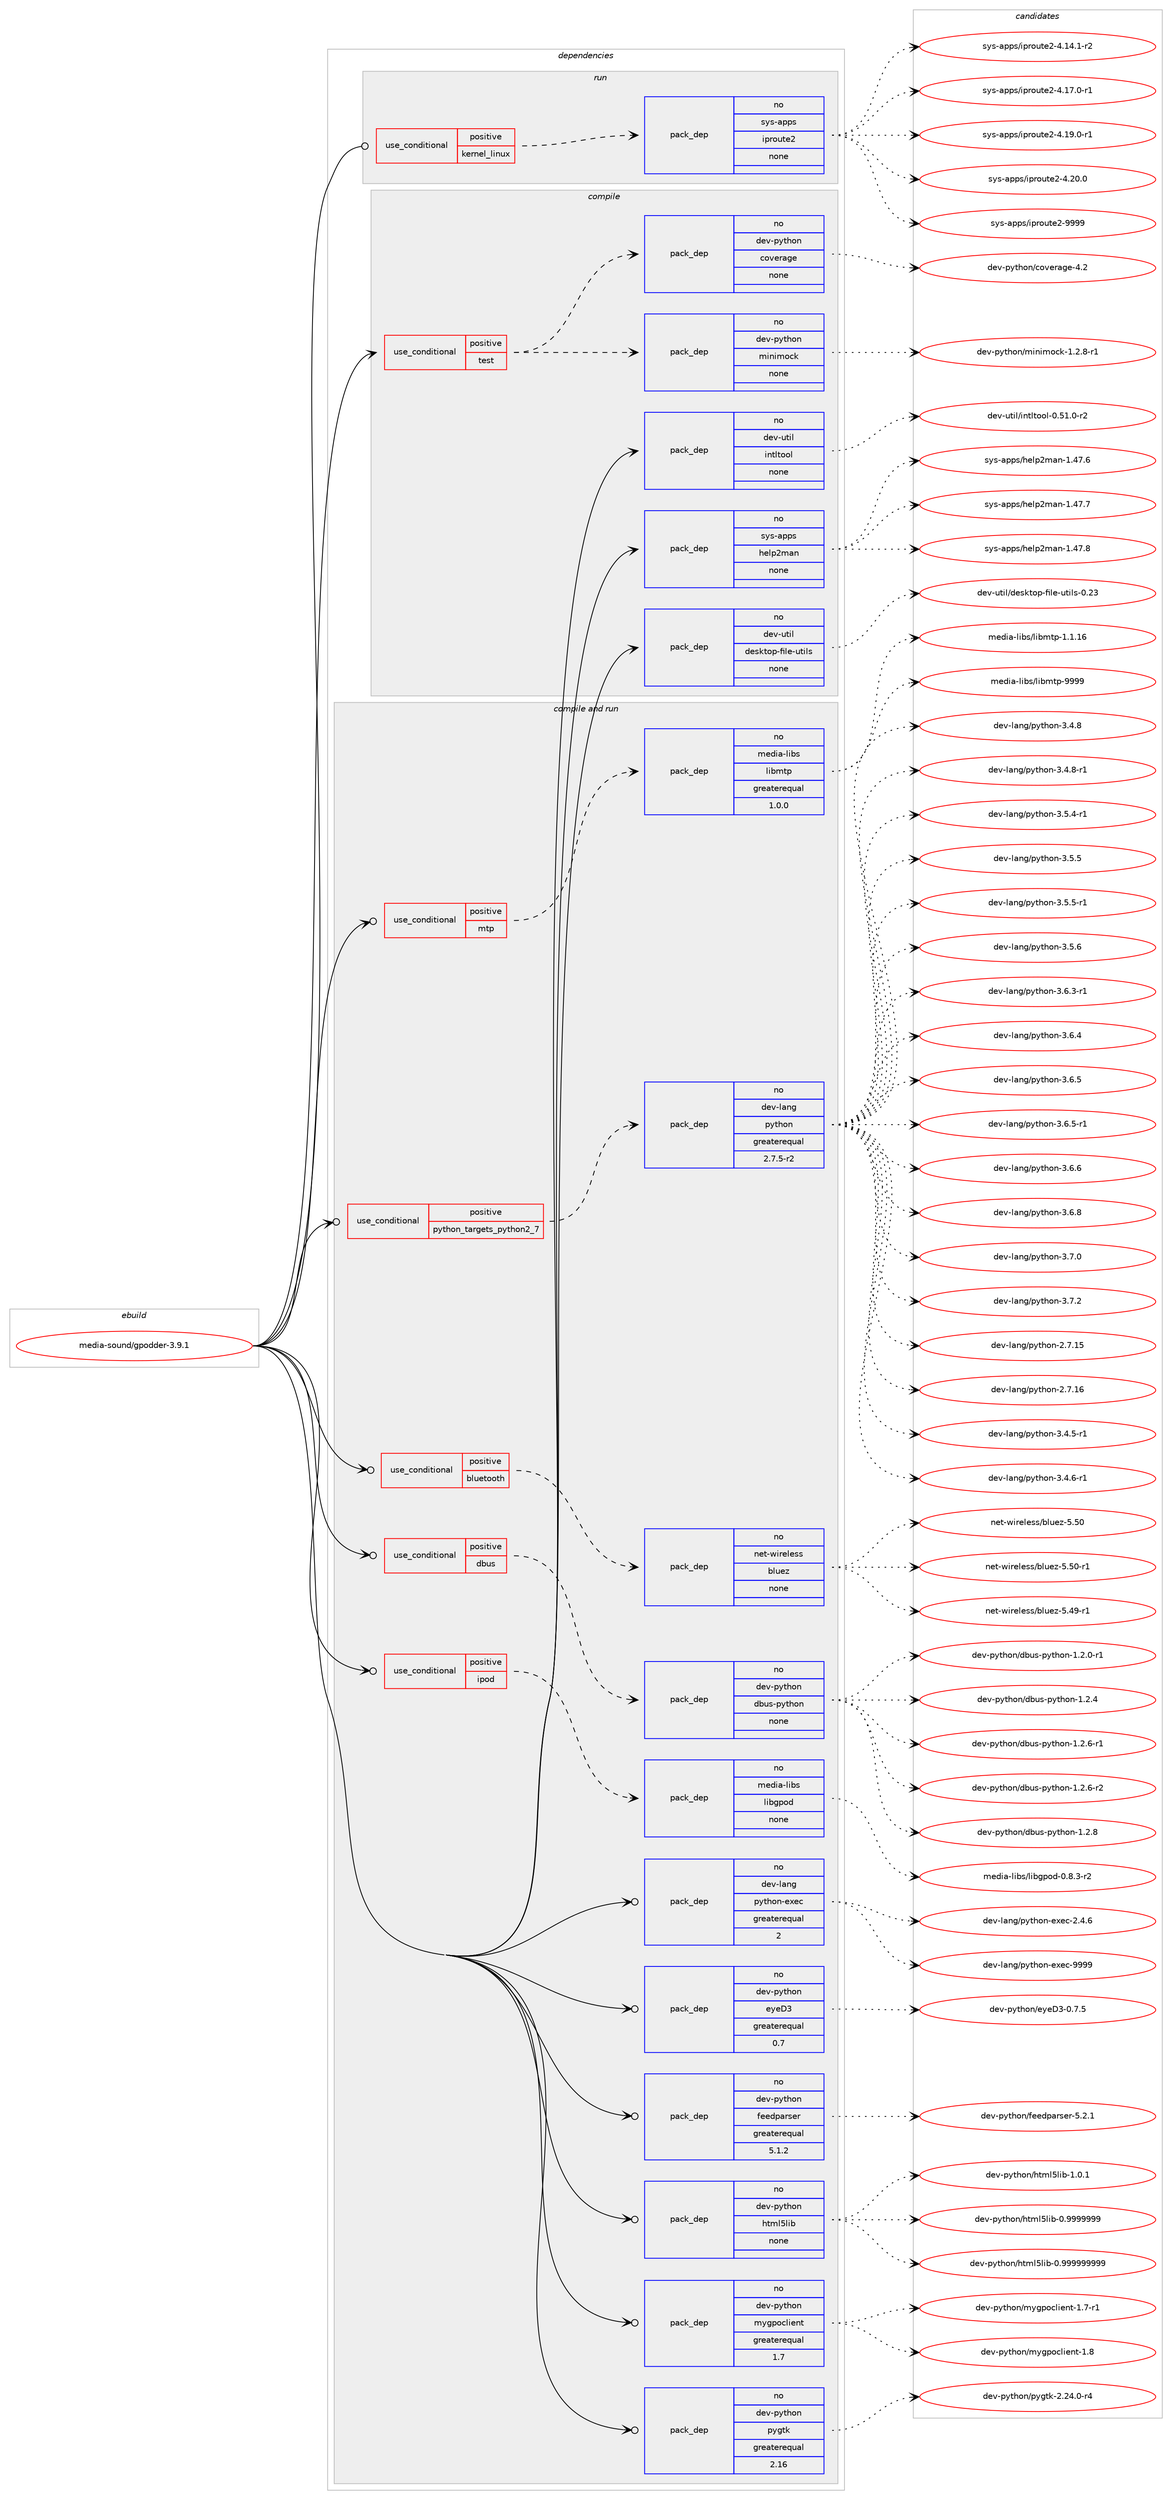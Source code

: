 digraph prolog {

# *************
# Graph options
# *************

newrank=true;
concentrate=true;
compound=true;
graph [rankdir=LR,fontname=Helvetica,fontsize=10,ranksep=1.5];#, ranksep=2.5, nodesep=0.2];
edge  [arrowhead=vee];
node  [fontname=Helvetica,fontsize=10];

# **********
# The ebuild
# **********

subgraph cluster_leftcol {
color=gray;
rank=same;
label=<<i>ebuild</i>>;
id [label="media-sound/gpodder-3.9.1", color=red, width=4, href="../media-sound/gpodder-3.9.1.svg"];
}

# ****************
# The dependencies
# ****************

subgraph cluster_midcol {
color=gray;
label=<<i>dependencies</i>>;
subgraph cluster_compile {
fillcolor="#eeeeee";
style=filled;
label=<<i>compile</i>>;
subgraph cond437260 {
dependency1626387 [label=<<TABLE BORDER="0" CELLBORDER="1" CELLSPACING="0" CELLPADDING="4"><TR><TD ROWSPAN="3" CELLPADDING="10">use_conditional</TD></TR><TR><TD>positive</TD></TR><TR><TD>test</TD></TR></TABLE>>, shape=none, color=red];
subgraph pack1162870 {
dependency1626388 [label=<<TABLE BORDER="0" CELLBORDER="1" CELLSPACING="0" CELLPADDING="4" WIDTH="220"><TR><TD ROWSPAN="6" CELLPADDING="30">pack_dep</TD></TR><TR><TD WIDTH="110">no</TD></TR><TR><TD>dev-python</TD></TR><TR><TD>minimock</TD></TR><TR><TD>none</TD></TR><TR><TD></TD></TR></TABLE>>, shape=none, color=blue];
}
dependency1626387:e -> dependency1626388:w [weight=20,style="dashed",arrowhead="vee"];
subgraph pack1162871 {
dependency1626389 [label=<<TABLE BORDER="0" CELLBORDER="1" CELLSPACING="0" CELLPADDING="4" WIDTH="220"><TR><TD ROWSPAN="6" CELLPADDING="30">pack_dep</TD></TR><TR><TD WIDTH="110">no</TD></TR><TR><TD>dev-python</TD></TR><TR><TD>coverage</TD></TR><TR><TD>none</TD></TR><TR><TD></TD></TR></TABLE>>, shape=none, color=blue];
}
dependency1626387:e -> dependency1626389:w [weight=20,style="dashed",arrowhead="vee"];
}
id:e -> dependency1626387:w [weight=20,style="solid",arrowhead="vee"];
subgraph pack1162872 {
dependency1626390 [label=<<TABLE BORDER="0" CELLBORDER="1" CELLSPACING="0" CELLPADDING="4" WIDTH="220"><TR><TD ROWSPAN="6" CELLPADDING="30">pack_dep</TD></TR><TR><TD WIDTH="110">no</TD></TR><TR><TD>dev-util</TD></TR><TR><TD>desktop-file-utils</TD></TR><TR><TD>none</TD></TR><TR><TD></TD></TR></TABLE>>, shape=none, color=blue];
}
id:e -> dependency1626390:w [weight=20,style="solid",arrowhead="vee"];
subgraph pack1162873 {
dependency1626391 [label=<<TABLE BORDER="0" CELLBORDER="1" CELLSPACING="0" CELLPADDING="4" WIDTH="220"><TR><TD ROWSPAN="6" CELLPADDING="30">pack_dep</TD></TR><TR><TD WIDTH="110">no</TD></TR><TR><TD>dev-util</TD></TR><TR><TD>intltool</TD></TR><TR><TD>none</TD></TR><TR><TD></TD></TR></TABLE>>, shape=none, color=blue];
}
id:e -> dependency1626391:w [weight=20,style="solid",arrowhead="vee"];
subgraph pack1162874 {
dependency1626392 [label=<<TABLE BORDER="0" CELLBORDER="1" CELLSPACING="0" CELLPADDING="4" WIDTH="220"><TR><TD ROWSPAN="6" CELLPADDING="30">pack_dep</TD></TR><TR><TD WIDTH="110">no</TD></TR><TR><TD>sys-apps</TD></TR><TR><TD>help2man</TD></TR><TR><TD>none</TD></TR><TR><TD></TD></TR></TABLE>>, shape=none, color=blue];
}
id:e -> dependency1626392:w [weight=20,style="solid",arrowhead="vee"];
}
subgraph cluster_compileandrun {
fillcolor="#eeeeee";
style=filled;
label=<<i>compile and run</i>>;
subgraph cond437261 {
dependency1626393 [label=<<TABLE BORDER="0" CELLBORDER="1" CELLSPACING="0" CELLPADDING="4"><TR><TD ROWSPAN="3" CELLPADDING="10">use_conditional</TD></TR><TR><TD>positive</TD></TR><TR><TD>bluetooth</TD></TR></TABLE>>, shape=none, color=red];
subgraph pack1162875 {
dependency1626394 [label=<<TABLE BORDER="0" CELLBORDER="1" CELLSPACING="0" CELLPADDING="4" WIDTH="220"><TR><TD ROWSPAN="6" CELLPADDING="30">pack_dep</TD></TR><TR><TD WIDTH="110">no</TD></TR><TR><TD>net-wireless</TD></TR><TR><TD>bluez</TD></TR><TR><TD>none</TD></TR><TR><TD></TD></TR></TABLE>>, shape=none, color=blue];
}
dependency1626393:e -> dependency1626394:w [weight=20,style="dashed",arrowhead="vee"];
}
id:e -> dependency1626393:w [weight=20,style="solid",arrowhead="odotvee"];
subgraph cond437262 {
dependency1626395 [label=<<TABLE BORDER="0" CELLBORDER="1" CELLSPACING="0" CELLPADDING="4"><TR><TD ROWSPAN="3" CELLPADDING="10">use_conditional</TD></TR><TR><TD>positive</TD></TR><TR><TD>dbus</TD></TR></TABLE>>, shape=none, color=red];
subgraph pack1162876 {
dependency1626396 [label=<<TABLE BORDER="0" CELLBORDER="1" CELLSPACING="0" CELLPADDING="4" WIDTH="220"><TR><TD ROWSPAN="6" CELLPADDING="30">pack_dep</TD></TR><TR><TD WIDTH="110">no</TD></TR><TR><TD>dev-python</TD></TR><TR><TD>dbus-python</TD></TR><TR><TD>none</TD></TR><TR><TD></TD></TR></TABLE>>, shape=none, color=blue];
}
dependency1626395:e -> dependency1626396:w [weight=20,style="dashed",arrowhead="vee"];
}
id:e -> dependency1626395:w [weight=20,style="solid",arrowhead="odotvee"];
subgraph cond437263 {
dependency1626397 [label=<<TABLE BORDER="0" CELLBORDER="1" CELLSPACING="0" CELLPADDING="4"><TR><TD ROWSPAN="3" CELLPADDING="10">use_conditional</TD></TR><TR><TD>positive</TD></TR><TR><TD>ipod</TD></TR></TABLE>>, shape=none, color=red];
subgraph pack1162877 {
dependency1626398 [label=<<TABLE BORDER="0" CELLBORDER="1" CELLSPACING="0" CELLPADDING="4" WIDTH="220"><TR><TD ROWSPAN="6" CELLPADDING="30">pack_dep</TD></TR><TR><TD WIDTH="110">no</TD></TR><TR><TD>media-libs</TD></TR><TR><TD>libgpod</TD></TR><TR><TD>none</TD></TR><TR><TD></TD></TR></TABLE>>, shape=none, color=blue];
}
dependency1626397:e -> dependency1626398:w [weight=20,style="dashed",arrowhead="vee"];
}
id:e -> dependency1626397:w [weight=20,style="solid",arrowhead="odotvee"];
subgraph cond437264 {
dependency1626399 [label=<<TABLE BORDER="0" CELLBORDER="1" CELLSPACING="0" CELLPADDING="4"><TR><TD ROWSPAN="3" CELLPADDING="10">use_conditional</TD></TR><TR><TD>positive</TD></TR><TR><TD>mtp</TD></TR></TABLE>>, shape=none, color=red];
subgraph pack1162878 {
dependency1626400 [label=<<TABLE BORDER="0" CELLBORDER="1" CELLSPACING="0" CELLPADDING="4" WIDTH="220"><TR><TD ROWSPAN="6" CELLPADDING="30">pack_dep</TD></TR><TR><TD WIDTH="110">no</TD></TR><TR><TD>media-libs</TD></TR><TR><TD>libmtp</TD></TR><TR><TD>greaterequal</TD></TR><TR><TD>1.0.0</TD></TR></TABLE>>, shape=none, color=blue];
}
dependency1626399:e -> dependency1626400:w [weight=20,style="dashed",arrowhead="vee"];
}
id:e -> dependency1626399:w [weight=20,style="solid",arrowhead="odotvee"];
subgraph cond437265 {
dependency1626401 [label=<<TABLE BORDER="0" CELLBORDER="1" CELLSPACING="0" CELLPADDING="4"><TR><TD ROWSPAN="3" CELLPADDING="10">use_conditional</TD></TR><TR><TD>positive</TD></TR><TR><TD>python_targets_python2_7</TD></TR></TABLE>>, shape=none, color=red];
subgraph pack1162879 {
dependency1626402 [label=<<TABLE BORDER="0" CELLBORDER="1" CELLSPACING="0" CELLPADDING="4" WIDTH="220"><TR><TD ROWSPAN="6" CELLPADDING="30">pack_dep</TD></TR><TR><TD WIDTH="110">no</TD></TR><TR><TD>dev-lang</TD></TR><TR><TD>python</TD></TR><TR><TD>greaterequal</TD></TR><TR><TD>2.7.5-r2</TD></TR></TABLE>>, shape=none, color=blue];
}
dependency1626401:e -> dependency1626402:w [weight=20,style="dashed",arrowhead="vee"];
}
id:e -> dependency1626401:w [weight=20,style="solid",arrowhead="odotvee"];
subgraph pack1162880 {
dependency1626403 [label=<<TABLE BORDER="0" CELLBORDER="1" CELLSPACING="0" CELLPADDING="4" WIDTH="220"><TR><TD ROWSPAN="6" CELLPADDING="30">pack_dep</TD></TR><TR><TD WIDTH="110">no</TD></TR><TR><TD>dev-lang</TD></TR><TR><TD>python-exec</TD></TR><TR><TD>greaterequal</TD></TR><TR><TD>2</TD></TR></TABLE>>, shape=none, color=blue];
}
id:e -> dependency1626403:w [weight=20,style="solid",arrowhead="odotvee"];
subgraph pack1162881 {
dependency1626404 [label=<<TABLE BORDER="0" CELLBORDER="1" CELLSPACING="0" CELLPADDING="4" WIDTH="220"><TR><TD ROWSPAN="6" CELLPADDING="30">pack_dep</TD></TR><TR><TD WIDTH="110">no</TD></TR><TR><TD>dev-python</TD></TR><TR><TD>eyeD3</TD></TR><TR><TD>greaterequal</TD></TR><TR><TD>0.7</TD></TR></TABLE>>, shape=none, color=blue];
}
id:e -> dependency1626404:w [weight=20,style="solid",arrowhead="odotvee"];
subgraph pack1162882 {
dependency1626405 [label=<<TABLE BORDER="0" CELLBORDER="1" CELLSPACING="0" CELLPADDING="4" WIDTH="220"><TR><TD ROWSPAN="6" CELLPADDING="30">pack_dep</TD></TR><TR><TD WIDTH="110">no</TD></TR><TR><TD>dev-python</TD></TR><TR><TD>feedparser</TD></TR><TR><TD>greaterequal</TD></TR><TR><TD>5.1.2</TD></TR></TABLE>>, shape=none, color=blue];
}
id:e -> dependency1626405:w [weight=20,style="solid",arrowhead="odotvee"];
subgraph pack1162883 {
dependency1626406 [label=<<TABLE BORDER="0" CELLBORDER="1" CELLSPACING="0" CELLPADDING="4" WIDTH="220"><TR><TD ROWSPAN="6" CELLPADDING="30">pack_dep</TD></TR><TR><TD WIDTH="110">no</TD></TR><TR><TD>dev-python</TD></TR><TR><TD>html5lib</TD></TR><TR><TD>none</TD></TR><TR><TD></TD></TR></TABLE>>, shape=none, color=blue];
}
id:e -> dependency1626406:w [weight=20,style="solid",arrowhead="odotvee"];
subgraph pack1162884 {
dependency1626407 [label=<<TABLE BORDER="0" CELLBORDER="1" CELLSPACING="0" CELLPADDING="4" WIDTH="220"><TR><TD ROWSPAN="6" CELLPADDING="30">pack_dep</TD></TR><TR><TD WIDTH="110">no</TD></TR><TR><TD>dev-python</TD></TR><TR><TD>mygpoclient</TD></TR><TR><TD>greaterequal</TD></TR><TR><TD>1.7</TD></TR></TABLE>>, shape=none, color=blue];
}
id:e -> dependency1626407:w [weight=20,style="solid",arrowhead="odotvee"];
subgraph pack1162885 {
dependency1626408 [label=<<TABLE BORDER="0" CELLBORDER="1" CELLSPACING="0" CELLPADDING="4" WIDTH="220"><TR><TD ROWSPAN="6" CELLPADDING="30">pack_dep</TD></TR><TR><TD WIDTH="110">no</TD></TR><TR><TD>dev-python</TD></TR><TR><TD>pygtk</TD></TR><TR><TD>greaterequal</TD></TR><TR><TD>2.16</TD></TR></TABLE>>, shape=none, color=blue];
}
id:e -> dependency1626408:w [weight=20,style="solid",arrowhead="odotvee"];
}
subgraph cluster_run {
fillcolor="#eeeeee";
style=filled;
label=<<i>run</i>>;
subgraph cond437266 {
dependency1626409 [label=<<TABLE BORDER="0" CELLBORDER="1" CELLSPACING="0" CELLPADDING="4"><TR><TD ROWSPAN="3" CELLPADDING="10">use_conditional</TD></TR><TR><TD>positive</TD></TR><TR><TD>kernel_linux</TD></TR></TABLE>>, shape=none, color=red];
subgraph pack1162886 {
dependency1626410 [label=<<TABLE BORDER="0" CELLBORDER="1" CELLSPACING="0" CELLPADDING="4" WIDTH="220"><TR><TD ROWSPAN="6" CELLPADDING="30">pack_dep</TD></TR><TR><TD WIDTH="110">no</TD></TR><TR><TD>sys-apps</TD></TR><TR><TD>iproute2</TD></TR><TR><TD>none</TD></TR><TR><TD></TD></TR></TABLE>>, shape=none, color=blue];
}
dependency1626409:e -> dependency1626410:w [weight=20,style="dashed",arrowhead="vee"];
}
id:e -> dependency1626409:w [weight=20,style="solid",arrowhead="odot"];
}
}

# **************
# The candidates
# **************

subgraph cluster_choices {
rank=same;
color=gray;
label=<<i>candidates</i>>;

subgraph choice1162870 {
color=black;
nodesep=1;
choice1001011184511212111610411111047109105110105109111991074549465046564511449 [label="dev-python/minimock-1.2.8-r1", color=red, width=4,href="../dev-python/minimock-1.2.8-r1.svg"];
dependency1626388:e -> choice1001011184511212111610411111047109105110105109111991074549465046564511449:w [style=dotted,weight="100"];
}
subgraph choice1162871 {
color=black;
nodesep=1;
choice1001011184511212111610411111047991111181011149710310145524650 [label="dev-python/coverage-4.2", color=red, width=4,href="../dev-python/coverage-4.2.svg"];
dependency1626389:e -> choice1001011184511212111610411111047991111181011149710310145524650:w [style=dotted,weight="100"];
}
subgraph choice1162872 {
color=black;
nodesep=1;
choice100101118451171161051084710010111510711611111245102105108101451171161051081154548465051 [label="dev-util/desktop-file-utils-0.23", color=red, width=4,href="../dev-util/desktop-file-utils-0.23.svg"];
dependency1626390:e -> choice100101118451171161051084710010111510711611111245102105108101451171161051081154548465051:w [style=dotted,weight="100"];
}
subgraph choice1162873 {
color=black;
nodesep=1;
choice1001011184511711610510847105110116108116111111108454846534946484511450 [label="dev-util/intltool-0.51.0-r2", color=red, width=4,href="../dev-util/intltool-0.51.0-r2.svg"];
dependency1626391:e -> choice1001011184511711610510847105110116108116111111108454846534946484511450:w [style=dotted,weight="100"];
}
subgraph choice1162874 {
color=black;
nodesep=1;
choice115121115459711211211547104101108112501099711045494652554654 [label="sys-apps/help2man-1.47.6", color=red, width=4,href="../sys-apps/help2man-1.47.6.svg"];
choice115121115459711211211547104101108112501099711045494652554655 [label="sys-apps/help2man-1.47.7", color=red, width=4,href="../sys-apps/help2man-1.47.7.svg"];
choice115121115459711211211547104101108112501099711045494652554656 [label="sys-apps/help2man-1.47.8", color=red, width=4,href="../sys-apps/help2man-1.47.8.svg"];
dependency1626392:e -> choice115121115459711211211547104101108112501099711045494652554654:w [style=dotted,weight="100"];
dependency1626392:e -> choice115121115459711211211547104101108112501099711045494652554655:w [style=dotted,weight="100"];
dependency1626392:e -> choice115121115459711211211547104101108112501099711045494652554656:w [style=dotted,weight="100"];
}
subgraph choice1162875 {
color=black;
nodesep=1;
choice11010111645119105114101108101115115479810811710112245534652574511449 [label="net-wireless/bluez-5.49-r1", color=red, width=4,href="../net-wireless/bluez-5.49-r1.svg"];
choice1101011164511910511410110810111511547981081171011224553465348 [label="net-wireless/bluez-5.50", color=red, width=4,href="../net-wireless/bluez-5.50.svg"];
choice11010111645119105114101108101115115479810811710112245534653484511449 [label="net-wireless/bluez-5.50-r1", color=red, width=4,href="../net-wireless/bluez-5.50-r1.svg"];
dependency1626394:e -> choice11010111645119105114101108101115115479810811710112245534652574511449:w [style=dotted,weight="100"];
dependency1626394:e -> choice1101011164511910511410110810111511547981081171011224553465348:w [style=dotted,weight="100"];
dependency1626394:e -> choice11010111645119105114101108101115115479810811710112245534653484511449:w [style=dotted,weight="100"];
}
subgraph choice1162876 {
color=black;
nodesep=1;
choice100101118451121211161041111104710098117115451121211161041111104549465046484511449 [label="dev-python/dbus-python-1.2.0-r1", color=red, width=4,href="../dev-python/dbus-python-1.2.0-r1.svg"];
choice10010111845112121116104111110471009811711545112121116104111110454946504652 [label="dev-python/dbus-python-1.2.4", color=red, width=4,href="../dev-python/dbus-python-1.2.4.svg"];
choice100101118451121211161041111104710098117115451121211161041111104549465046544511449 [label="dev-python/dbus-python-1.2.6-r1", color=red, width=4,href="../dev-python/dbus-python-1.2.6-r1.svg"];
choice100101118451121211161041111104710098117115451121211161041111104549465046544511450 [label="dev-python/dbus-python-1.2.6-r2", color=red, width=4,href="../dev-python/dbus-python-1.2.6-r2.svg"];
choice10010111845112121116104111110471009811711545112121116104111110454946504656 [label="dev-python/dbus-python-1.2.8", color=red, width=4,href="../dev-python/dbus-python-1.2.8.svg"];
dependency1626396:e -> choice100101118451121211161041111104710098117115451121211161041111104549465046484511449:w [style=dotted,weight="100"];
dependency1626396:e -> choice10010111845112121116104111110471009811711545112121116104111110454946504652:w [style=dotted,weight="100"];
dependency1626396:e -> choice100101118451121211161041111104710098117115451121211161041111104549465046544511449:w [style=dotted,weight="100"];
dependency1626396:e -> choice100101118451121211161041111104710098117115451121211161041111104549465046544511450:w [style=dotted,weight="100"];
dependency1626396:e -> choice10010111845112121116104111110471009811711545112121116104111110454946504656:w [style=dotted,weight="100"];
}
subgraph choice1162877 {
color=black;
nodesep=1;
choice10910110010597451081059811547108105981031121111004548465646514511450 [label="media-libs/libgpod-0.8.3-r2", color=red, width=4,href="../media-libs/libgpod-0.8.3-r2.svg"];
dependency1626398:e -> choice10910110010597451081059811547108105981031121111004548465646514511450:w [style=dotted,weight="100"];
}
subgraph choice1162878 {
color=black;
nodesep=1;
choice109101100105974510810598115471081059810911611245494649464954 [label="media-libs/libmtp-1.1.16", color=red, width=4,href="../media-libs/libmtp-1.1.16.svg"];
choice10910110010597451081059811547108105981091161124557575757 [label="media-libs/libmtp-9999", color=red, width=4,href="../media-libs/libmtp-9999.svg"];
dependency1626400:e -> choice109101100105974510810598115471081059810911611245494649464954:w [style=dotted,weight="100"];
dependency1626400:e -> choice10910110010597451081059811547108105981091161124557575757:w [style=dotted,weight="100"];
}
subgraph choice1162879 {
color=black;
nodesep=1;
choice10010111845108971101034711212111610411111045504655464953 [label="dev-lang/python-2.7.15", color=red, width=4,href="../dev-lang/python-2.7.15.svg"];
choice10010111845108971101034711212111610411111045504655464954 [label="dev-lang/python-2.7.16", color=red, width=4,href="../dev-lang/python-2.7.16.svg"];
choice1001011184510897110103471121211161041111104551465246534511449 [label="dev-lang/python-3.4.5-r1", color=red, width=4,href="../dev-lang/python-3.4.5-r1.svg"];
choice1001011184510897110103471121211161041111104551465246544511449 [label="dev-lang/python-3.4.6-r1", color=red, width=4,href="../dev-lang/python-3.4.6-r1.svg"];
choice100101118451089711010347112121116104111110455146524656 [label="dev-lang/python-3.4.8", color=red, width=4,href="../dev-lang/python-3.4.8.svg"];
choice1001011184510897110103471121211161041111104551465246564511449 [label="dev-lang/python-3.4.8-r1", color=red, width=4,href="../dev-lang/python-3.4.8-r1.svg"];
choice1001011184510897110103471121211161041111104551465346524511449 [label="dev-lang/python-3.5.4-r1", color=red, width=4,href="../dev-lang/python-3.5.4-r1.svg"];
choice100101118451089711010347112121116104111110455146534653 [label="dev-lang/python-3.5.5", color=red, width=4,href="../dev-lang/python-3.5.5.svg"];
choice1001011184510897110103471121211161041111104551465346534511449 [label="dev-lang/python-3.5.5-r1", color=red, width=4,href="../dev-lang/python-3.5.5-r1.svg"];
choice100101118451089711010347112121116104111110455146534654 [label="dev-lang/python-3.5.6", color=red, width=4,href="../dev-lang/python-3.5.6.svg"];
choice1001011184510897110103471121211161041111104551465446514511449 [label="dev-lang/python-3.6.3-r1", color=red, width=4,href="../dev-lang/python-3.6.3-r1.svg"];
choice100101118451089711010347112121116104111110455146544652 [label="dev-lang/python-3.6.4", color=red, width=4,href="../dev-lang/python-3.6.4.svg"];
choice100101118451089711010347112121116104111110455146544653 [label="dev-lang/python-3.6.5", color=red, width=4,href="../dev-lang/python-3.6.5.svg"];
choice1001011184510897110103471121211161041111104551465446534511449 [label="dev-lang/python-3.6.5-r1", color=red, width=4,href="../dev-lang/python-3.6.5-r1.svg"];
choice100101118451089711010347112121116104111110455146544654 [label="dev-lang/python-3.6.6", color=red, width=4,href="../dev-lang/python-3.6.6.svg"];
choice100101118451089711010347112121116104111110455146544656 [label="dev-lang/python-3.6.8", color=red, width=4,href="../dev-lang/python-3.6.8.svg"];
choice100101118451089711010347112121116104111110455146554648 [label="dev-lang/python-3.7.0", color=red, width=4,href="../dev-lang/python-3.7.0.svg"];
choice100101118451089711010347112121116104111110455146554650 [label="dev-lang/python-3.7.2", color=red, width=4,href="../dev-lang/python-3.7.2.svg"];
dependency1626402:e -> choice10010111845108971101034711212111610411111045504655464953:w [style=dotted,weight="100"];
dependency1626402:e -> choice10010111845108971101034711212111610411111045504655464954:w [style=dotted,weight="100"];
dependency1626402:e -> choice1001011184510897110103471121211161041111104551465246534511449:w [style=dotted,weight="100"];
dependency1626402:e -> choice1001011184510897110103471121211161041111104551465246544511449:w [style=dotted,weight="100"];
dependency1626402:e -> choice100101118451089711010347112121116104111110455146524656:w [style=dotted,weight="100"];
dependency1626402:e -> choice1001011184510897110103471121211161041111104551465246564511449:w [style=dotted,weight="100"];
dependency1626402:e -> choice1001011184510897110103471121211161041111104551465346524511449:w [style=dotted,weight="100"];
dependency1626402:e -> choice100101118451089711010347112121116104111110455146534653:w [style=dotted,weight="100"];
dependency1626402:e -> choice1001011184510897110103471121211161041111104551465346534511449:w [style=dotted,weight="100"];
dependency1626402:e -> choice100101118451089711010347112121116104111110455146534654:w [style=dotted,weight="100"];
dependency1626402:e -> choice1001011184510897110103471121211161041111104551465446514511449:w [style=dotted,weight="100"];
dependency1626402:e -> choice100101118451089711010347112121116104111110455146544652:w [style=dotted,weight="100"];
dependency1626402:e -> choice100101118451089711010347112121116104111110455146544653:w [style=dotted,weight="100"];
dependency1626402:e -> choice1001011184510897110103471121211161041111104551465446534511449:w [style=dotted,weight="100"];
dependency1626402:e -> choice100101118451089711010347112121116104111110455146544654:w [style=dotted,weight="100"];
dependency1626402:e -> choice100101118451089711010347112121116104111110455146544656:w [style=dotted,weight="100"];
dependency1626402:e -> choice100101118451089711010347112121116104111110455146554648:w [style=dotted,weight="100"];
dependency1626402:e -> choice100101118451089711010347112121116104111110455146554650:w [style=dotted,weight="100"];
}
subgraph choice1162880 {
color=black;
nodesep=1;
choice1001011184510897110103471121211161041111104510112010199455046524654 [label="dev-lang/python-exec-2.4.6", color=red, width=4,href="../dev-lang/python-exec-2.4.6.svg"];
choice10010111845108971101034711212111610411111045101120101994557575757 [label="dev-lang/python-exec-9999", color=red, width=4,href="../dev-lang/python-exec-9999.svg"];
dependency1626403:e -> choice1001011184510897110103471121211161041111104510112010199455046524654:w [style=dotted,weight="100"];
dependency1626403:e -> choice10010111845108971101034711212111610411111045101120101994557575757:w [style=dotted,weight="100"];
}
subgraph choice1162881 {
color=black;
nodesep=1;
choice10010111845112121116104111110471011211016851454846554653 [label="dev-python/eyeD3-0.7.5", color=red, width=4,href="../dev-python/eyeD3-0.7.5.svg"];
dependency1626404:e -> choice10010111845112121116104111110471011211016851454846554653:w [style=dotted,weight="100"];
}
subgraph choice1162882 {
color=black;
nodesep=1;
choice100101118451121211161041111104710210110110011297114115101114455346504649 [label="dev-python/feedparser-5.2.1", color=red, width=4,href="../dev-python/feedparser-5.2.1.svg"];
dependency1626405:e -> choice100101118451121211161041111104710210110110011297114115101114455346504649:w [style=dotted,weight="100"];
}
subgraph choice1162883 {
color=black;
nodesep=1;
choice1001011184511212111610411111047104116109108531081059845484657575757575757 [label="dev-python/html5lib-0.9999999", color=red, width=4,href="../dev-python/html5lib-0.9999999.svg"];
choice10010111845112121116104111110471041161091085310810598454846575757575757575757 [label="dev-python/html5lib-0.999999999", color=red, width=4,href="../dev-python/html5lib-0.999999999.svg"];
choice10010111845112121116104111110471041161091085310810598454946484649 [label="dev-python/html5lib-1.0.1", color=red, width=4,href="../dev-python/html5lib-1.0.1.svg"];
dependency1626406:e -> choice1001011184511212111610411111047104116109108531081059845484657575757575757:w [style=dotted,weight="100"];
dependency1626406:e -> choice10010111845112121116104111110471041161091085310810598454846575757575757575757:w [style=dotted,weight="100"];
dependency1626406:e -> choice10010111845112121116104111110471041161091085310810598454946484649:w [style=dotted,weight="100"];
}
subgraph choice1162884 {
color=black;
nodesep=1;
choice100101118451121211161041111104710912110311211199108105101110116454946554511449 [label="dev-python/mygpoclient-1.7-r1", color=red, width=4,href="../dev-python/mygpoclient-1.7-r1.svg"];
choice10010111845112121116104111110471091211031121119910810510111011645494656 [label="dev-python/mygpoclient-1.8", color=red, width=4,href="../dev-python/mygpoclient-1.8.svg"];
dependency1626407:e -> choice100101118451121211161041111104710912110311211199108105101110116454946554511449:w [style=dotted,weight="100"];
dependency1626407:e -> choice10010111845112121116104111110471091211031121119910810510111011645494656:w [style=dotted,weight="100"];
}
subgraph choice1162885 {
color=black;
nodesep=1;
choice1001011184511212111610411111047112121103116107455046505246484511452 [label="dev-python/pygtk-2.24.0-r4", color=red, width=4,href="../dev-python/pygtk-2.24.0-r4.svg"];
dependency1626408:e -> choice1001011184511212111610411111047112121103116107455046505246484511452:w [style=dotted,weight="100"];
}
subgraph choice1162886 {
color=black;
nodesep=1;
choice11512111545971121121154710511211411111711610150455246495246494511450 [label="sys-apps/iproute2-4.14.1-r2", color=red, width=4,href="../sys-apps/iproute2-4.14.1-r2.svg"];
choice11512111545971121121154710511211411111711610150455246495546484511449 [label="sys-apps/iproute2-4.17.0-r1", color=red, width=4,href="../sys-apps/iproute2-4.17.0-r1.svg"];
choice11512111545971121121154710511211411111711610150455246495746484511449 [label="sys-apps/iproute2-4.19.0-r1", color=red, width=4,href="../sys-apps/iproute2-4.19.0-r1.svg"];
choice1151211154597112112115471051121141111171161015045524650484648 [label="sys-apps/iproute2-4.20.0", color=red, width=4,href="../sys-apps/iproute2-4.20.0.svg"];
choice115121115459711211211547105112114111117116101504557575757 [label="sys-apps/iproute2-9999", color=red, width=4,href="../sys-apps/iproute2-9999.svg"];
dependency1626410:e -> choice11512111545971121121154710511211411111711610150455246495246494511450:w [style=dotted,weight="100"];
dependency1626410:e -> choice11512111545971121121154710511211411111711610150455246495546484511449:w [style=dotted,weight="100"];
dependency1626410:e -> choice11512111545971121121154710511211411111711610150455246495746484511449:w [style=dotted,weight="100"];
dependency1626410:e -> choice1151211154597112112115471051121141111171161015045524650484648:w [style=dotted,weight="100"];
dependency1626410:e -> choice115121115459711211211547105112114111117116101504557575757:w [style=dotted,weight="100"];
}
}

}
